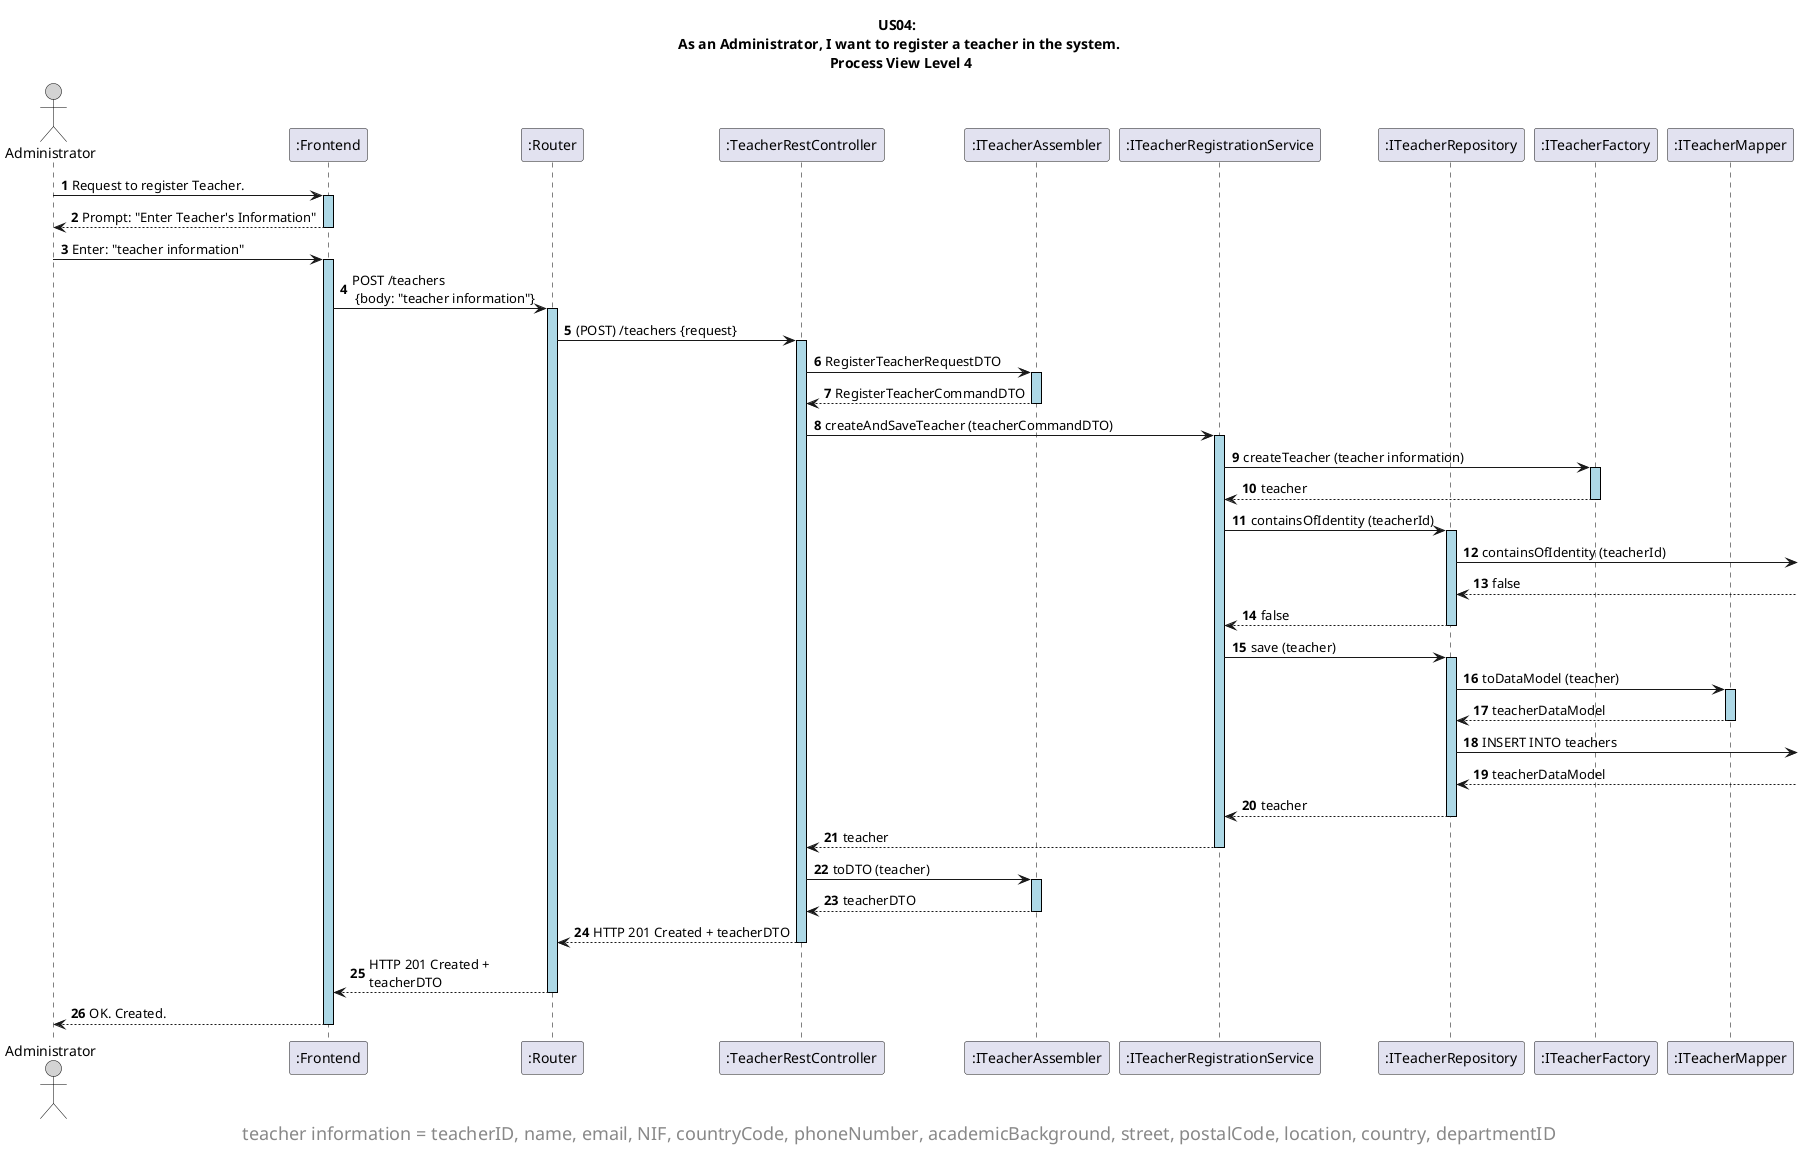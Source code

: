 @startuml

title US04: \n As an Administrator, I want to register a teacher in the system. \n Process View Level 4

autonumber
skinparam sequence {
    LifelineBorderColor black
    LifelineBackgroundColor LightBlue
    ActorBorderColor black
    ActorBackgroundColor LightGray
    GroupBorderColor #cccccc
    GroupBackgroundColor #f2f2f2
}

actor "Administrator" as ADM
participant ":Frontend" as FE
participant ":Router" as RT
participant ":TeacherRestController" as CT
participant ":ITeacherAssembler" as AS
participant ":ITeacherRegistrationService" as SE
participant ":ITeacherRepository" as RP
participant ":ITeacherFactory" as FT
participant ":ITeacherMapper" as MP


ADM -> FE ++: Request to register Teacher.
FE --> ADM --: Prompt: "Enter Teacher's Information"
ADM -> FE ++: Enter: "teacher information"

FE -> RT ++: POST /teachers \n {body: "teacher information"}
RT -> CT ++: (POST) /teachers {request}
CT -> AS ++: RegisterTeacherRequestDTO
AS --> CT --: RegisterTeacherCommandDTO




CT -> SE ++: createAndSaveTeacher (teacherCommandDTO)
SE -> FT ++: createTeacher (teacher information)
FT --> SE --: teacher



SE -> RP ++: containsOfIdentity (teacherId)
RP -> : containsOfIdentity (teacherId)
RP <-- : false
RP --> SE --: false



SE -> RP ++: save (teacher)
RP -> MP ++: toDataModel (teacher)
MP --> RP --: teacherDataModel
RP -> : INSERT INTO teachers
RP <-- : teacherDataModel
RP --> SE --: teacher


SE --> CT --: teacher
CT -> AS ++: toDTO (teacher)
AS --> CT --: teacherDTO



CT --> RT --: HTTP 201 Created + teacherDTO
RT --> FE --: HTTP 201 Created + \nteacherDTO
FE --> ADM --: OK. Created.

footer <size:18>teacher information = teacherID, name, email, NIF, countryCode, phoneNumber, academicBackground, street, postalCode, location, country, departmentID</size>

@enduml
